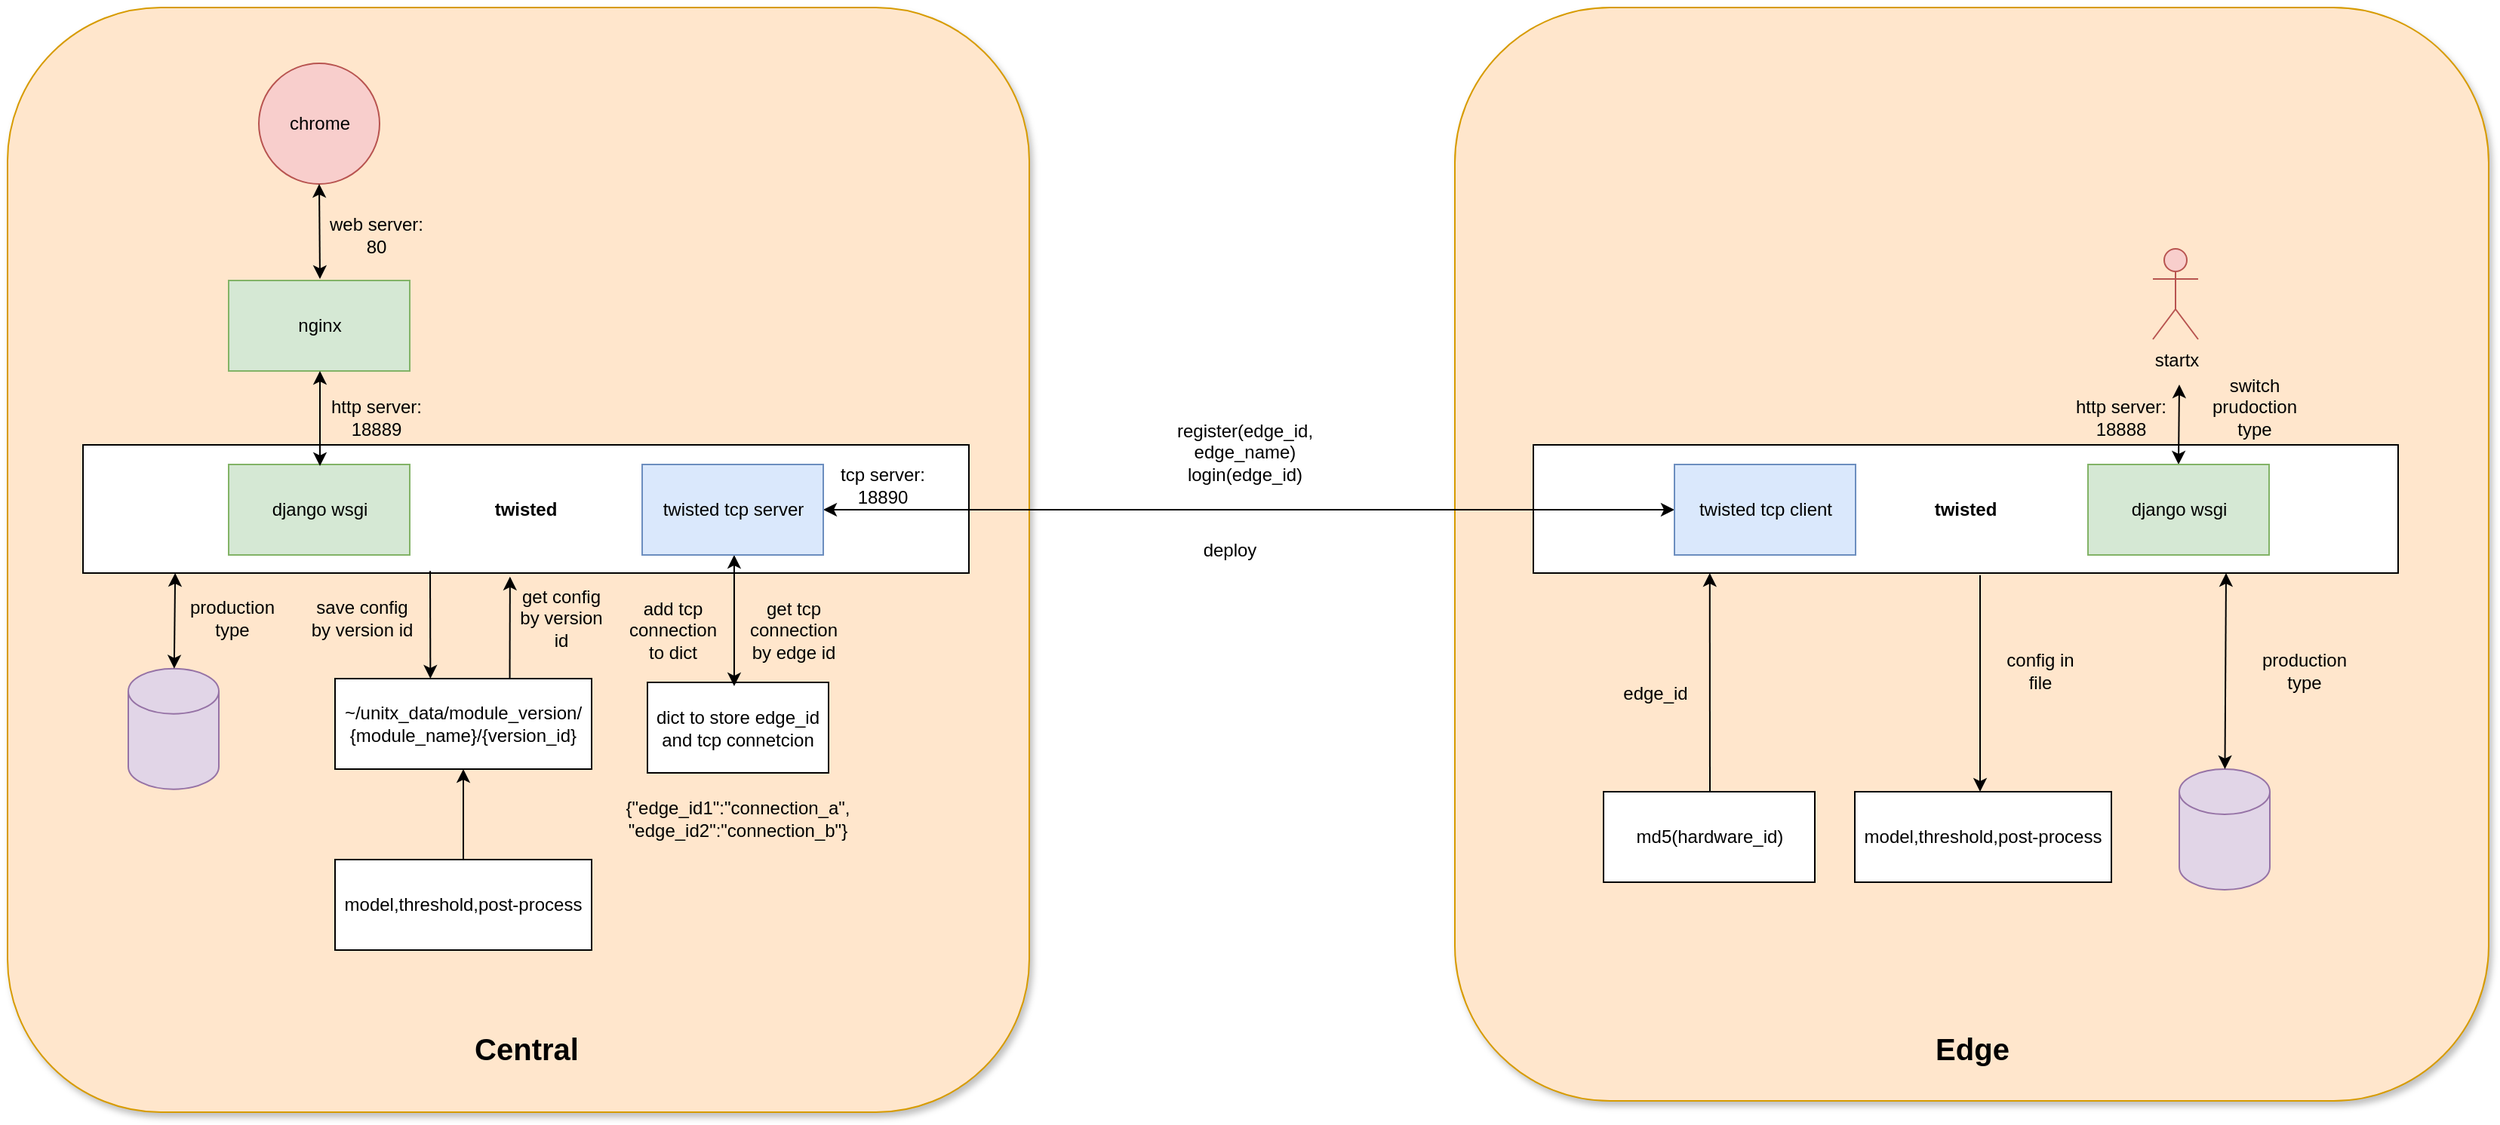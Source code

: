 <mxfile version="24.8.6">
  <diagram name="第 1 页" id="PzokZFdOADGy7_pB55ky">
    <mxGraphModel dx="2074" dy="1146" grid="1" gridSize="10" guides="1" tooltips="1" connect="1" arrows="1" fold="1" page="1" pageScale="1" pageWidth="3300" pageHeight="4681" math="0" shadow="0">
      <root>
        <mxCell id="0" />
        <mxCell id="1" parent="0" />
        <mxCell id="ArdMYgsBvblEmgynCt6V-97" value="" style="rounded=1;whiteSpace=wrap;html=1;fillColor=#ffe6cc;strokeColor=#d79b00;glass=0;shadow=1;" vertex="1" parent="1">
          <mxGeometry x="2479" y="1370" width="685" height="725" as="geometry" />
        </mxCell>
        <mxCell id="ArdMYgsBvblEmgynCt6V-98" value="" style="rounded=1;whiteSpace=wrap;html=1;fillColor=#ffe6cc;strokeColor=#d79b00;shadow=1;" vertex="1" parent="1">
          <mxGeometry x="1520" y="1370" width="677" height="732.5" as="geometry" />
        </mxCell>
        <mxCell id="ArdMYgsBvblEmgynCt6V-99" value="&lt;b&gt;twisted&lt;/b&gt;" style="rounded=0;whiteSpace=wrap;html=1;fontSize=12;fontStyle=0;fontColor=default;fontFamily=Helvetica;" vertex="1" parent="1">
          <mxGeometry x="1570" y="1660" width="587" height="85" as="geometry" />
        </mxCell>
        <mxCell id="ArdMYgsBvblEmgynCt6V-100" value="&lt;span style=&quot;font-size: 12px;&quot; data-lucid-content=&quot;{&amp;quot;t&amp;quot;:&amp;quot;CorteX Backend Service&amp;quot;,&amp;quot;m&amp;quot;:[{&amp;quot;s&amp;quot;:0,&amp;quot;n&amp;quot;:&amp;quot;fsp&amp;quot;,&amp;quot;v&amp;quot;:&amp;quot;ss_presetShapeStyle1_textStyle&amp;quot;,&amp;quot;e&amp;quot;:22},{&amp;quot;s&amp;quot;:0,&amp;quot;n&amp;quot;:&amp;quot;fsp2&amp;quot;,&amp;quot;v&amp;quot;:&amp;quot;ss_presetShapeStyle1_textStyle&amp;quot;,&amp;quot;e&amp;quot;:22},{&amp;quot;s&amp;quot;:0,&amp;quot;n&amp;quot;:&amp;quot;s&amp;quot;,&amp;quot;v&amp;quot;:22.222,&amp;quot;e&amp;quot;:22}]}&quot; data-lucid-type=&quot;application/vnd.lucid.text&quot;&gt;&lt;span style=&quot;font-size: 12px;&quot;&gt;&lt;b&gt;twisted&lt;/b&gt;&lt;/span&gt;&lt;/span&gt;" style="rounded=0;whiteSpace=wrap;html=1;fontSize=12;fontStyle=0;fontColor=default;fontFamily=Helvetica;" vertex="1" parent="1">
          <mxGeometry x="2531" y="1660" width="573" height="85" as="geometry" />
        </mxCell>
        <mxCell id="ArdMYgsBvblEmgynCt6V-101" value="&lt;div style=&quot;font-size: 12px;&quot;&gt;register(edge_id, edge_name)&lt;/div&gt;&lt;div style=&quot;font-size: 12px;&quot;&gt;login(edge_id)&lt;/div&gt;" style="text;strokeColor=none;align=center;fillColor=none;html=1;verticalAlign=middle;whiteSpace=wrap;rounded=0;fontSize=12;fontStyle=0;fontColor=default;fontFamily=Helvetica;" vertex="1" parent="1">
          <mxGeometry x="2280" y="1650" width="120" height="30" as="geometry" />
        </mxCell>
        <mxCell id="ArdMYgsBvblEmgynCt6V-102" value="model,threshold,post-process" style="rounded=0;whiteSpace=wrap;html=1;fontSize=12;fontStyle=0;fontColor=default;fontFamily=Helvetica;" vertex="1" parent="1">
          <mxGeometry x="1737" y="1935" width="170" height="60" as="geometry" />
        </mxCell>
        <mxCell id="ArdMYgsBvblEmgynCt6V-103" value="model,threshold,post-process" style="rounded=0;whiteSpace=wrap;html=1;fontSize=12;fontStyle=0;fontColor=default;fontFamily=Helvetica;" vertex="1" parent="1">
          <mxGeometry x="2744" y="1890" width="170" height="60" as="geometry" />
        </mxCell>
        <mxCell id="ArdMYgsBvblEmgynCt6V-104" value="" style="endArrow=classic;html=1;rounded=0;exitX=0.795;exitY=1.057;exitDx=0;exitDy=0;exitPerimeter=0;entryX=0.5;entryY=0;entryDx=0;entryDy=0;" edge="1" parent="1">
          <mxGeometry width="50" height="50" relative="1" as="geometry">
            <mxPoint x="2827" y="1746.38" as="sourcePoint" />
            <mxPoint x="2827" y="1890" as="targetPoint" />
          </mxGeometry>
        </mxCell>
        <mxCell id="ArdMYgsBvblEmgynCt6V-105" value="~/unitx_data/module_version/&lt;div&gt;{module_name}/{version_id}&lt;/div&gt;" style="rounded=0;whiteSpace=wrap;html=1;fontSize=12;fontStyle=0;fontColor=default;fontFamily=Helvetica;" vertex="1" parent="1">
          <mxGeometry x="1737" y="1815" width="170" height="60" as="geometry" />
        </mxCell>
        <mxCell id="ArdMYgsBvblEmgynCt6V-106" value="" style="endArrow=classic;html=1;rounded=0;exitX=0.5;exitY=0;exitDx=0;exitDy=0;" edge="1" parent="1" source="ArdMYgsBvblEmgynCt6V-102" target="ArdMYgsBvblEmgynCt6V-105">
          <mxGeometry width="50" height="50" relative="1" as="geometry">
            <mxPoint x="2277" y="1885" as="sourcePoint" />
            <mxPoint x="2327" y="1835" as="targetPoint" />
          </mxGeometry>
        </mxCell>
        <mxCell id="ArdMYgsBvblEmgynCt6V-107" value="" style="endArrow=classic;html=1;rounded=0;exitX=0.429;exitY=0.977;exitDx=0;exitDy=0;exitPerimeter=0;entryX=0.5;entryY=0;entryDx=0;entryDy=0;" edge="1" parent="1">
          <mxGeometry width="50" height="50" relative="1" as="geometry">
            <mxPoint x="1800.003" y="1743.62" as="sourcePoint" />
            <mxPoint x="1800.18" y="1815" as="targetPoint" />
          </mxGeometry>
        </mxCell>
        <mxCell id="ArdMYgsBvblEmgynCt6V-108" value="save config by version id&lt;div&gt;&lt;/div&gt;" style="text;strokeColor=none;align=center;fillColor=none;html=1;verticalAlign=middle;whiteSpace=wrap;rounded=0;" vertex="1" parent="1">
          <mxGeometry x="1720" y="1760" width="70" height="30" as="geometry" />
        </mxCell>
        <mxCell id="ArdMYgsBvblEmgynCt6V-109" value="Central" style="text;strokeColor=none;align=center;fillColor=none;html=1;verticalAlign=middle;whiteSpace=wrap;rounded=0;fontSize=20;fontStyle=1" vertex="1" parent="1">
          <mxGeometry x="1833.5" y="2045" width="60" height="30" as="geometry" />
        </mxCell>
        <mxCell id="ArdMYgsBvblEmgynCt6V-110" value="Edge" style="text;strokeColor=none;align=center;fillColor=none;html=1;verticalAlign=middle;whiteSpace=wrap;rounded=0;fontSize=20;fontStyle=1" vertex="1" parent="1">
          <mxGeometry x="2791.5" y="2045" width="60" height="30" as="geometry" />
        </mxCell>
        <mxCell id="ArdMYgsBvblEmgynCt6V-111" value="" style="shape=cylinder3;whiteSpace=wrap;html=1;boundedLbl=1;backgroundOutline=1;size=15;fillColor=#e1d5e7;strokeColor=#9673a6;" vertex="1" parent="1">
          <mxGeometry x="1600" y="1808.32" width="60" height="80" as="geometry" />
        </mxCell>
        <mxCell id="ArdMYgsBvblEmgynCt6V-112" value="" style="endArrow=classic;startArrow=classic;html=1;rounded=0;entryX=0.087;entryY=1.028;entryDx=0;entryDy=0;entryPerimeter=0;" edge="1" parent="1" source="ArdMYgsBvblEmgynCt6V-111">
          <mxGeometry width="50" height="50" relative="1" as="geometry">
            <mxPoint x="2460" y="1893.32" as="sourcePoint" />
            <mxPoint x="1631.069" y="1745.0" as="targetPoint" />
          </mxGeometry>
        </mxCell>
        <mxCell id="ArdMYgsBvblEmgynCt6V-113" value="production type" style="text;strokeColor=none;align=center;fillColor=none;html=1;verticalAlign=middle;whiteSpace=wrap;rounded=0;" vertex="1" parent="1">
          <mxGeometry x="1639" y="1760.32" width="60" height="30" as="geometry" />
        </mxCell>
        <mxCell id="ArdMYgsBvblEmgynCt6V-114" value="" style="endArrow=classic;html=1;rounded=0;exitX=0.681;exitY=0;exitDx=0;exitDy=0;entryX=0.482;entryY=1.028;entryDx=0;entryDy=0;entryPerimeter=0;exitPerimeter=0;" edge="1" parent="1" source="ArdMYgsBvblEmgynCt6V-105" target="ArdMYgsBvblEmgynCt6V-99">
          <mxGeometry width="50" height="50" relative="1" as="geometry">
            <mxPoint x="1855" y="1820" as="sourcePoint" />
            <mxPoint x="1864" y="1745" as="targetPoint" />
          </mxGeometry>
        </mxCell>
        <mxCell id="ArdMYgsBvblEmgynCt6V-115" value="get config by version id" style="text;strokeColor=none;align=center;fillColor=none;html=1;verticalAlign=middle;whiteSpace=wrap;rounded=0;" vertex="1" parent="1">
          <mxGeometry x="1857" y="1760" width="60" height="30" as="geometry" />
        </mxCell>
        <mxCell id="ArdMYgsBvblEmgynCt6V-116" value="" style="shape=cylinder3;whiteSpace=wrap;html=1;boundedLbl=1;backgroundOutline=1;size=15;fillColor=#e1d5e7;strokeColor=#9673a6;" vertex="1" parent="1">
          <mxGeometry x="2959" y="1875" width="60" height="80" as="geometry" />
        </mxCell>
        <mxCell id="ArdMYgsBvblEmgynCt6V-117" value="" style="endArrow=classic;startArrow=classic;html=1;rounded=0;entryX=0.087;entryY=1.028;entryDx=0;entryDy=0;entryPerimeter=0;" edge="1" parent="1" source="ArdMYgsBvblEmgynCt6V-116">
          <mxGeometry width="50" height="50" relative="1" as="geometry">
            <mxPoint x="3819" y="1893" as="sourcePoint" />
            <mxPoint x="2990" y="1745" as="targetPoint" />
          </mxGeometry>
        </mxCell>
        <mxCell id="ArdMYgsBvblEmgynCt6V-118" value="production type" style="text;strokeColor=none;align=center;fillColor=none;html=1;verticalAlign=middle;whiteSpace=wrap;rounded=0;" vertex="1" parent="1">
          <mxGeometry x="3012" y="1795" width="60" height="30" as="geometry" />
        </mxCell>
        <mxCell id="ArdMYgsBvblEmgynCt6V-119" value="config in file" style="text;strokeColor=none;align=center;fillColor=none;html=1;verticalAlign=middle;whiteSpace=wrap;rounded=0;" vertex="1" parent="1">
          <mxGeometry x="2837" y="1795" width="60" height="30" as="geometry" />
        </mxCell>
        <mxCell id="ArdMYgsBvblEmgynCt6V-120" value="startx" style="shape=umlActor;verticalLabelPosition=bottom;verticalAlign=top;html=1;outlineConnect=0;fillColor=#f8cecc;strokeColor=#b85450;" vertex="1" parent="1">
          <mxGeometry x="2941.5" y="1530" width="30" height="60" as="geometry" />
        </mxCell>
        <mxCell id="ArdMYgsBvblEmgynCt6V-121" value="" style="endArrow=classic;startArrow=classic;html=1;rounded=0;entryX=0.5;entryY=0;entryDx=0;entryDy=0;" edge="1" parent="1" target="ArdMYgsBvblEmgynCt6V-140">
          <mxGeometry width="50" height="50" relative="1" as="geometry">
            <mxPoint x="2959" y="1620" as="sourcePoint" />
            <mxPoint x="2650" y="1746" as="targetPoint" />
          </mxGeometry>
        </mxCell>
        <mxCell id="ArdMYgsBvblEmgynCt6V-122" value="switch prudoction type" style="text;strokeColor=none;align=center;fillColor=none;html=1;verticalAlign=middle;whiteSpace=wrap;rounded=0;" vertex="1" parent="1">
          <mxGeometry x="2978.5" y="1620" width="60" height="30" as="geometry" />
        </mxCell>
        <mxCell id="ArdMYgsBvblEmgynCt6V-123" value="deploy" style="text;strokeColor=none;align=center;fillColor=none;html=1;verticalAlign=middle;whiteSpace=wrap;rounded=0;" vertex="1" parent="1">
          <mxGeometry x="2300" y="1715" width="60" height="30" as="geometry" />
        </mxCell>
        <mxCell id="ArdMYgsBvblEmgynCt6V-124" value="dict to store edge_id and tcp connetcion" style="rounded=0;whiteSpace=wrap;html=1;" vertex="1" parent="1">
          <mxGeometry x="1944" y="1817.5" width="120" height="60" as="geometry" />
        </mxCell>
        <mxCell id="ArdMYgsBvblEmgynCt6V-125" value="add tcp connection to dict" style="text;strokeColor=none;align=center;fillColor=none;html=1;verticalAlign=middle;whiteSpace=wrap;rounded=0;" vertex="1" parent="1">
          <mxGeometry x="1931" y="1767.5" width="60" height="30" as="geometry" />
        </mxCell>
        <mxCell id="ArdMYgsBvblEmgynCt6V-126" value="get tcp connection by edge id" style="text;strokeColor=none;align=center;fillColor=none;html=1;verticalAlign=middle;whiteSpace=wrap;rounded=0;" vertex="1" parent="1">
          <mxGeometry x="2011" y="1767.5" width="60" height="30" as="geometry" />
        </mxCell>
        <mxCell id="ArdMYgsBvblEmgynCt6V-127" value="tcp server: 18890" style="text;strokeColor=none;align=center;fillColor=none;html=1;verticalAlign=middle;whiteSpace=wrap;rounded=0;" vertex="1" parent="1">
          <mxGeometry x="2070" y="1672" width="60" height="30" as="geometry" />
        </mxCell>
        <mxCell id="ArdMYgsBvblEmgynCt6V-128" value="{&quot;edge_id1&quot;:&quot;connection_a&quot;,&lt;div&gt;&quot;edge_id2&quot;:&quot;connection_b&quot;}&lt;/div&gt;" style="text;strokeColor=none;align=center;fillColor=none;html=1;verticalAlign=middle;whiteSpace=wrap;rounded=0;" vertex="1" parent="1">
          <mxGeometry x="1974" y="1892.5" width="60" height="30" as="geometry" />
        </mxCell>
        <mxCell id="ArdMYgsBvblEmgynCt6V-129" value="md5(hardware_id)&lt;div&gt;&lt;/div&gt;" style="rounded=0;whiteSpace=wrap;html=1;" vertex="1" parent="1">
          <mxGeometry x="2577.5" y="1890" width="140" height="60" as="geometry" />
        </mxCell>
        <mxCell id="ArdMYgsBvblEmgynCt6V-130" value="" style="endArrow=classic;html=1;rounded=0;entryX=0.204;entryY=1;entryDx=0;entryDy=0;entryPerimeter=0;" edge="1" parent="1" target="ArdMYgsBvblEmgynCt6V-100">
          <mxGeometry width="50" height="50" relative="1" as="geometry">
            <mxPoint x="2648" y="1890" as="sourcePoint" />
            <mxPoint x="2350" y="1750" as="targetPoint" />
          </mxGeometry>
        </mxCell>
        <mxCell id="ArdMYgsBvblEmgynCt6V-131" value="chrome" style="ellipse;whiteSpace=wrap;html=1;aspect=fixed;fillColor=#f8cecc;strokeColor=#b85450;" vertex="1" parent="1">
          <mxGeometry x="1686.5" y="1407" width="80" height="80" as="geometry" />
        </mxCell>
        <mxCell id="ArdMYgsBvblEmgynCt6V-132" value="" style="endArrow=classic;startArrow=classic;html=1;rounded=0;exitX=0.5;exitY=1;exitDx=0;exitDy=0;" edge="1" parent="1" source="ArdMYgsBvblEmgynCt6V-131">
          <mxGeometry width="50" height="50" relative="1" as="geometry">
            <mxPoint x="2300" y="1697" as="sourcePoint" />
            <mxPoint x="1727" y="1550" as="targetPoint" />
          </mxGeometry>
        </mxCell>
        <mxCell id="ArdMYgsBvblEmgynCt6V-133" value="" style="endArrow=classic;startArrow=classic;html=1;rounded=0;entryX=0.103;entryY=0.969;entryDx=0;entryDy=0;entryPerimeter=0;exitX=0.479;exitY=0.042;exitDx=0;exitDy=0;exitPerimeter=0;" edge="1" parent="1" source="ArdMYgsBvblEmgynCt6V-124">
          <mxGeometry width="50" height="50" relative="1" as="geometry">
            <mxPoint x="2001" y="1805.63" as="sourcePoint" />
            <mxPoint x="2001.461" y="1732.995" as="targetPoint" />
          </mxGeometry>
        </mxCell>
        <mxCell id="ArdMYgsBvblEmgynCt6V-134" value="web server: 80" style="text;strokeColor=none;align=center;fillColor=none;html=1;verticalAlign=middle;whiteSpace=wrap;rounded=0;" vertex="1" parent="1">
          <mxGeometry x="1726" y="1506" width="77" height="30" as="geometry" />
        </mxCell>
        <mxCell id="ArdMYgsBvblEmgynCt6V-135" value="" style="endArrow=classic;startArrow=classic;html=1;rounded=0;exitX=1;exitY=0.5;exitDx=0;exitDy=0;entryX=0;entryY=0.5;entryDx=0;entryDy=0;" edge="1" parent="1" source="ArdMYgsBvblEmgynCt6V-138" target="ArdMYgsBvblEmgynCt6V-139">
          <mxGeometry width="50" height="50" relative="1" as="geometry">
            <mxPoint x="2230" y="1810" as="sourcePoint" />
            <mxPoint x="2280" y="1760" as="targetPoint" />
          </mxGeometry>
        </mxCell>
        <mxCell id="ArdMYgsBvblEmgynCt6V-136" value="http server: 18888" style="text;strokeColor=none;align=center;fillColor=none;html=1;verticalAlign=middle;whiteSpace=wrap;rounded=0;" vertex="1" parent="1">
          <mxGeometry x="2882" y="1627" width="77" height="30" as="geometry" />
        </mxCell>
        <mxCell id="ArdMYgsBvblEmgynCt6V-137" value="django wsgi" style="rounded=0;whiteSpace=wrap;html=1;fillColor=#d5e8d4;strokeColor=#82b366;" vertex="1" parent="1">
          <mxGeometry x="1666.5" y="1673" width="120" height="60" as="geometry" />
        </mxCell>
        <mxCell id="ArdMYgsBvblEmgynCt6V-138" value="twisted tcp server" style="rounded=0;whiteSpace=wrap;html=1;fillColor=#dae8fc;strokeColor=#6c8ebf;" vertex="1" parent="1">
          <mxGeometry x="1940.5" y="1673" width="120" height="60" as="geometry" />
        </mxCell>
        <mxCell id="ArdMYgsBvblEmgynCt6V-139" value="twisted tcp client" style="rounded=0;whiteSpace=wrap;html=1;fillColor=#dae8fc;strokeColor=#6c8ebf;" vertex="1" parent="1">
          <mxGeometry x="2624.5" y="1673" width="120" height="60" as="geometry" />
        </mxCell>
        <mxCell id="ArdMYgsBvblEmgynCt6V-140" value="django wsgi" style="rounded=0;whiteSpace=wrap;html=1;fillColor=#d5e8d4;strokeColor=#82b366;" vertex="1" parent="1">
          <mxGeometry x="2898.5" y="1673" width="120" height="60" as="geometry" />
        </mxCell>
        <mxCell id="ArdMYgsBvblEmgynCt6V-141" value="edge_id" style="text;strokeColor=none;align=center;fillColor=none;html=1;verticalAlign=middle;whiteSpace=wrap;rounded=0;" vertex="1" parent="1">
          <mxGeometry x="2582" y="1810" width="60" height="30" as="geometry" />
        </mxCell>
        <mxCell id="ArdMYgsBvblEmgynCt6V-142" value="nginx" style="rounded=0;whiteSpace=wrap;html=1;fillColor=#d5e8d4;strokeColor=#82b366;" vertex="1" parent="1">
          <mxGeometry x="1666.5" y="1551" width="120" height="60" as="geometry" />
        </mxCell>
        <mxCell id="ArdMYgsBvblEmgynCt6V-143" value="" style="endArrow=classic;startArrow=classic;html=1;rounded=0;exitX=0.5;exitY=1;exitDx=0;exitDy=0;" edge="1" parent="1">
          <mxGeometry width="50" height="50" relative="1" as="geometry">
            <mxPoint x="1727" y="1611" as="sourcePoint" />
            <mxPoint x="1727" y="1674" as="targetPoint" />
          </mxGeometry>
        </mxCell>
        <mxCell id="ArdMYgsBvblEmgynCt6V-144" value="http server: 18889" style="text;strokeColor=none;align=center;fillColor=none;html=1;verticalAlign=middle;whiteSpace=wrap;rounded=0;" vertex="1" parent="1">
          <mxGeometry x="1726" y="1627" width="77" height="30" as="geometry" />
        </mxCell>
      </root>
    </mxGraphModel>
  </diagram>
</mxfile>

